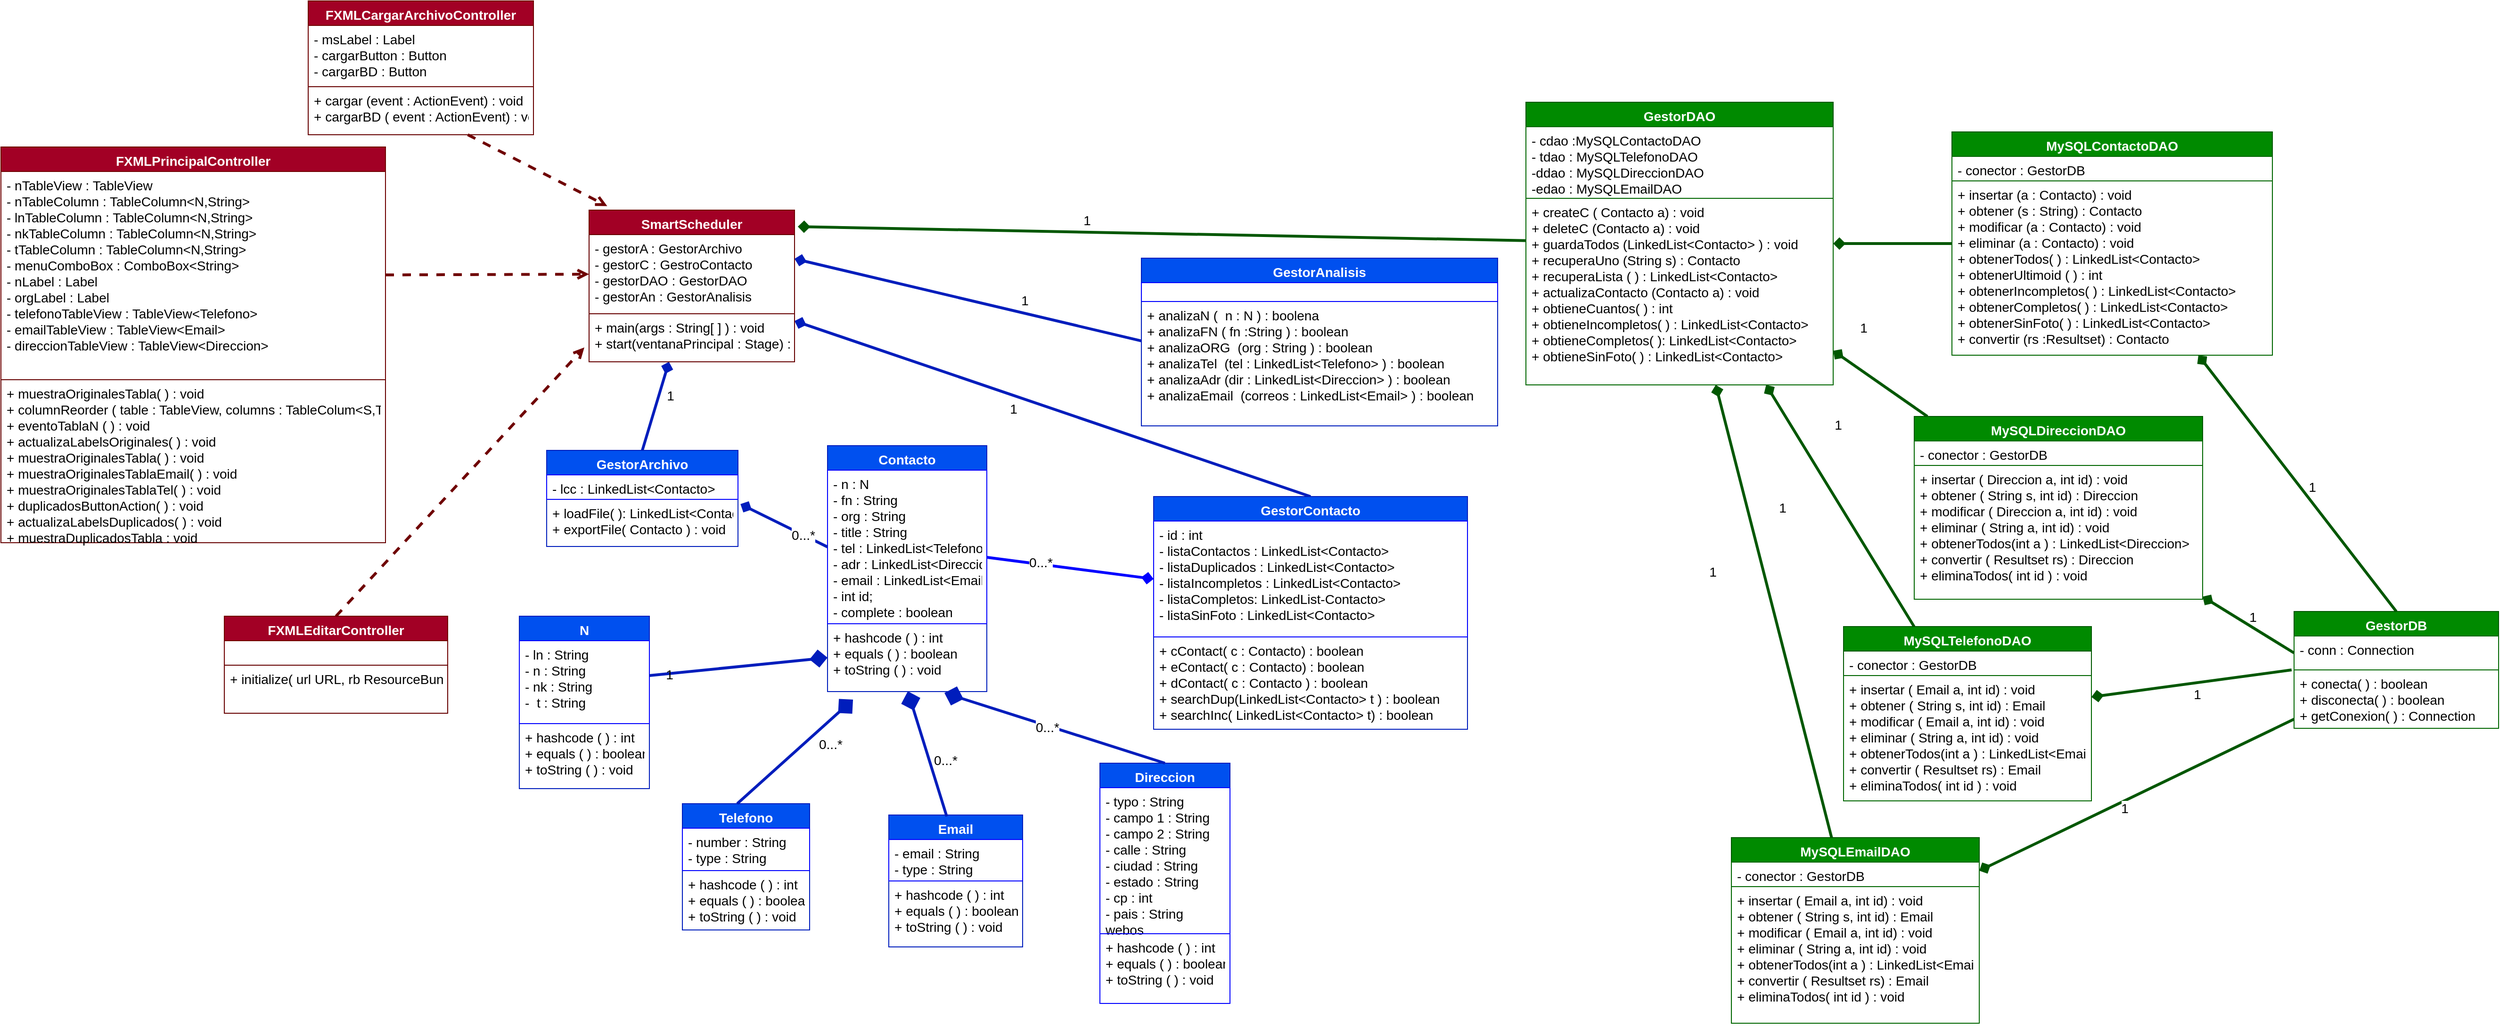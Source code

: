 <mxfile>
    <diagram id="fKMG3Co34WzKz8C4T_wa" name="Page-1">
        <mxGraphModel dx="2196" dy="1580" grid="1" gridSize="10" guides="1" tooltips="1" connect="1" arrows="1" fold="1" page="1" pageScale="1" pageWidth="3300" pageHeight="4681" background="#ffffff" math="0" shadow="0">
            <root>
                <mxCell id="0"/>
                <mxCell id="1" parent="0"/>
                <mxCell id="4" value="Contacto" style="swimlane;fontStyle=1;align=center;verticalAlign=top;childLayout=stackLayout;horizontal=1;startSize=26;horizontalStack=0;resizeParent=1;resizeParentMax=0;resizeLast=0;collapsible=1;marginBottom=0;fontColor=#ffffff;fillColor=#0050ef;strokeColor=#001DBC;fontSize=14;" vertex="1" parent="1">
                    <mxGeometry x="914" y="487" width="169" height="261" as="geometry">
                        <mxRectangle x="210" y="300" width="80" height="26" as="alternateBounds"/>
                    </mxGeometry>
                </mxCell>
                <mxCell id="5" value="- n : N&#10;- fn : String&#10;- org : String&#10;- title : String&#10;- tel : LinkedList&lt;Telefono&gt;&#10;- adr : LinkedList&lt;Direccion&gt;&#10;- email : LinkedList&lt;Email&gt;&#10;- int id;&#10;- complete : boolean " style="text;fillColor=none;align=left;verticalAlign=top;spacingLeft=4;spacingRight=4;overflow=hidden;rotatable=0;points=[[0,0.5],[1,0.5]];portConstraint=eastwest;fontColor=#000000;strokeColor=#0000FF;fontSize=14;" vertex="1" parent="4">
                    <mxGeometry y="26" width="169" height="163" as="geometry"/>
                </mxCell>
                <mxCell id="6" value="+ hashcode ( ) : int&#10;+ equals ( ) : boolean&#10;+ toString ( ) : void" style="text;strokeColor=none;align=left;verticalAlign=top;spacingLeft=4;spacingRight=4;overflow=hidden;rotatable=0;points=[[0,0.5],[1,0.5]];portConstraint=eastwest;fontColor=#000000;fontSize=14;" vertex="1" parent="4">
                    <mxGeometry y="189" width="169" height="72" as="geometry"/>
                </mxCell>
                <mxCell id="7" value="Email" style="swimlane;fontStyle=1;align=center;verticalAlign=top;childLayout=stackLayout;horizontal=1;startSize=26;horizontalStack=0;resizeParent=1;resizeParentMax=0;resizeLast=0;collapsible=1;marginBottom=0;fontColor=#ffffff;fillColor=#0050ef;strokeColor=#001DBC;fontSize=14;" vertex="1" parent="1">
                    <mxGeometry x="979" y="879" width="142" height="140" as="geometry"/>
                </mxCell>
                <mxCell id="8" value="- email : String&#10;- type : String" style="text;fillColor=none;align=left;verticalAlign=top;spacingLeft=4;spacingRight=4;overflow=hidden;rotatable=0;points=[[0,0.5],[1,0.5]];portConstraint=eastwest;fontColor=#000000;strokeColor=#0000FF;fontSize=14;" vertex="1" parent="7">
                    <mxGeometry y="26" width="142" height="44" as="geometry"/>
                </mxCell>
                <mxCell id="9" value="+ hashcode ( ) : int&#10;+ equals ( ) : boolean&#10;+ toString ( ) : void" style="text;strokeColor=none;fillColor=none;align=left;verticalAlign=top;spacingLeft=4;spacingRight=4;overflow=hidden;rotatable=0;points=[[0,0.5],[1,0.5]];portConstraint=eastwest;fontColor=#000000;fontSize=14;" vertex="1" parent="7">
                    <mxGeometry y="70" width="142" height="70" as="geometry"/>
                </mxCell>
                <mxCell id="10" value="Telefono" style="swimlane;fontStyle=1;align=center;verticalAlign=top;childLayout=stackLayout;horizontal=1;startSize=26;horizontalStack=0;resizeParent=1;resizeParentMax=0;resizeLast=0;collapsible=1;marginBottom=0;fontColor=#ffffff;fillColor=#0050ef;strokeColor=#001DBC;fontSize=14;" vertex="1" parent="1">
                    <mxGeometry x="760" y="867" width="135" height="134" as="geometry"/>
                </mxCell>
                <mxCell id="11" value="- number : String&#10;- type : String" style="text;fillColor=none;align=left;verticalAlign=top;spacingLeft=4;spacingRight=4;overflow=hidden;rotatable=0;points=[[0,0.5],[1,0.5]];portConstraint=eastwest;fontColor=#000000;strokeColor=#0000FF;fontSize=14;" vertex="1" parent="10">
                    <mxGeometry y="26" width="135" height="45" as="geometry"/>
                </mxCell>
                <mxCell id="12" value="+ hashcode ( ) : int&#10;+ equals ( ) : boolean&#10;+ toString ( ) : void" style="text;strokeColor=none;fillColor=none;align=left;verticalAlign=top;spacingLeft=4;spacingRight=4;overflow=hidden;rotatable=0;points=[[0,0.5],[1,0.5]];portConstraint=eastwest;fontColor=#000000;fontSize=14;" vertex="1" parent="10">
                    <mxGeometry y="71" width="135" height="63" as="geometry"/>
                </mxCell>
                <mxCell id="13" value="Direccion" style="swimlane;fontStyle=1;align=center;verticalAlign=top;childLayout=stackLayout;horizontal=1;startSize=26;horizontalStack=0;resizeParent=1;resizeParentMax=0;resizeLast=0;collapsible=1;marginBottom=0;fontColor=#ffffff;fillColor=#0050ef;strokeColor=#001DBC;fontSize=14;" vertex="1" parent="1">
                    <mxGeometry x="1203" y="824" width="138" height="255" as="geometry"/>
                </mxCell>
                <mxCell id="14" value="- typo : String&#10;- campo 1 : String&#10;- campo 2 : String&#10;- calle : String&#10;- ciudad : String &#10;- estado : String&#10;- cp : int &#10;- pais : String&#10;webos" style="text;fillColor=none;align=left;verticalAlign=top;spacingLeft=4;spacingRight=4;overflow=hidden;rotatable=0;points=[[0,0.5],[1,0.5]];portConstraint=eastwest;fontColor=#000000;strokeColor=#0000FF;fontSize=14;" vertex="1" parent="13">
                    <mxGeometry y="26" width="138" height="155" as="geometry"/>
                </mxCell>
                <mxCell id="15" value="+ hashcode ( ) : int&#10;+ equals ( ) : boolean&#10;+ toString ( ) : void" style="text;fillColor=none;align=left;verticalAlign=top;spacingLeft=4;spacingRight=4;overflow=hidden;rotatable=0;points=[[0,0.5],[1,0.5]];portConstraint=eastwest;fontColor=#000000;strokeColor=#0000FF;fontSize=14;" vertex="1" parent="13">
                    <mxGeometry y="181" width="138" height="74" as="geometry"/>
                </mxCell>
                <mxCell id="16" value="GestorArchivo" style="swimlane;fontStyle=1;align=center;verticalAlign=top;childLayout=stackLayout;horizontal=1;startSize=26;horizontalStack=0;resizeParent=1;resizeParentMax=0;resizeLast=0;collapsible=1;marginBottom=0;fontColor=#ffffff;fillColor=#0050ef;strokeColor=#001DBC;fontSize=14;" vertex="1" parent="1">
                    <mxGeometry x="616" y="492" width="203" height="102" as="geometry"/>
                </mxCell>
                <mxCell id="17" value="- lcc : LinkedList&lt;Contacto&gt;" style="text;fillColor=none;align=left;verticalAlign=top;spacingLeft=4;spacingRight=4;overflow=hidden;rotatable=0;points=[[0,0.5],[1,0.5]];portConstraint=eastwest;fontColor=#000000;strokeColor=#0000FF;fontSize=14;" vertex="1" parent="16">
                    <mxGeometry y="26" width="203" height="26" as="geometry"/>
                </mxCell>
                <mxCell id="18" value="+ loadFile( ): LinkedList&lt;Contacto&gt;&#10;+ exportFile( Contacto ) : void" style="text;strokeColor=none;fillColor=none;align=left;verticalAlign=top;spacingLeft=4;spacingRight=4;overflow=hidden;rotatable=0;points=[[0,0.5],[1,0.5]];portConstraint=eastwest;fontColor=#000000;fontSize=14;" vertex="1" parent="16">
                    <mxGeometry y="52" width="203" height="50" as="geometry"/>
                </mxCell>
                <mxCell id="19" value="1" style="rounded=0;orthogonalLoop=1;jettySize=auto;html=1;entryX=0.5;entryY=0;entryDx=0;entryDy=0;endArrow=none;endFill=0;fillColor=#0050ef;strokeColor=#001DBC;startArrow=diamond;startFill=1;strokeWidth=3;fontColor=#000000;labelBackgroundColor=none;fontSize=14;" edge="1" parent="1" source="22" target="16">
                    <mxGeometry x="-0.318" y="11" relative="1" as="geometry">
                        <mxPoint y="1" as="offset"/>
                    </mxGeometry>
                </mxCell>
                <mxCell id="20" style="rounded=0;orthogonalLoop=1;jettySize=auto;html=1;entryX=0.5;entryY=0;entryDx=0;entryDy=0;endArrow=none;endFill=0;fillColor=#0050ef;strokeColor=#001DBC;startArrow=diamond;startFill=1;strokeWidth=3;fontSize=14;" edge="1" parent="1" source="22" target="25">
                    <mxGeometry relative="1" as="geometry"/>
                </mxCell>
                <mxCell id="21" value="1" style="edgeLabel;html=1;align=center;verticalAlign=middle;resizable=0;points=[];fontSize=14;fontColor=#000000;labelBackgroundColor=none;" vertex="1" connectable="0" parent="20">
                    <mxGeometry x="-0.125" y="-3" relative="1" as="geometry">
                        <mxPoint x="-7" y="9" as="offset"/>
                    </mxGeometry>
                </mxCell>
                <mxCell id="22" value="SmartScheduler" style="swimlane;fontStyle=1;align=center;verticalAlign=top;childLayout=stackLayout;horizontal=1;startSize=26;horizontalStack=0;resizeParent=1;resizeParentMax=0;resizeLast=0;collapsible=1;marginBottom=0;fontColor=#ffffff;labelBackgroundColor=none;fillColor=#a20025;strokeColor=#6F0000;fontSize=14;" vertex="1" parent="1">
                    <mxGeometry x="661" y="237" width="218" height="161" as="geometry"/>
                </mxCell>
                <mxCell id="23" value="- gestorA : GestorArchivo&#10;- gestorC : GestroContacto&#10;- gestorDAO : GestorDAO&#10;- gestorAn : GestorAnalisis" style="text;fillColor=none;align=left;verticalAlign=top;spacingLeft=4;spacingRight=4;overflow=hidden;rotatable=0;points=[[0,0.5],[1,0.5]];portConstraint=eastwest;fontColor=#000000;strokeColor=#660000;fontSize=14;" vertex="1" parent="22">
                    <mxGeometry y="26" width="218" height="84" as="geometry"/>
                </mxCell>
                <mxCell id="24" value="+ main(args : String[ ] ) : void&#10;+ start(ventanaPrincipal : Stage) : void" style="text;fillColor=none;align=left;verticalAlign=top;spacingLeft=4;spacingRight=4;overflow=hidden;rotatable=0;points=[[0,0.5],[1,0.5]];portConstraint=eastwest;fontColor=#000000;strokeColor=#660000;fontSize=14;" vertex="1" parent="22">
                    <mxGeometry y="110" width="218" height="51" as="geometry"/>
                </mxCell>
                <mxCell id="25" value="GestorContacto" style="swimlane;fontStyle=1;align=center;verticalAlign=top;childLayout=stackLayout;horizontal=1;startSize=26;horizontalStack=0;resizeParent=1;resizeParentMax=0;resizeLast=0;collapsible=1;marginBottom=0;fontColor=#ffffff;fillColor=#0050ef;strokeColor=#001DBC;fontSize=14;" vertex="1" parent="1">
                    <mxGeometry x="1260" y="541" width="333" height="247" as="geometry"/>
                </mxCell>
                <mxCell id="26" value="- id : int&#10;- listaContactos : LinkedList&lt;Contacto&gt;&#10;- listaDuplicados : LinkedList&lt;Contacto&gt;&#10;- listaIncompletos : LinkedList&lt;Contacto&gt;&#10;- listaCompletos: LinkedList-Contacto&gt;&#10;- listaSinFoto : LinkedList&lt;Contacto&gt;" style="text;align=left;verticalAlign=top;spacingLeft=4;spacingRight=4;overflow=hidden;rotatable=0;points=[[0,0.5],[1,0.5]];portConstraint=eastwest;fontColor=#000000;strokeColor=#0000FF;fontSize=14;" vertex="1" parent="25">
                    <mxGeometry y="26" width="333" height="123" as="geometry"/>
                </mxCell>
                <mxCell id="27" value="+ cContact( c : Contacto) : boolean&#10;+ eContact( c : Contacto) : boolean&#10;+ dContact( c : Contacto ) : boolean&#10;+ searchDup(LinkedList&lt;Contacto&gt; t ) : boolean&#10;+ searchInc( LinkedList&lt;Contacto&gt; t) : boolean" style="text;strokeColor=none;fillColor=none;align=left;verticalAlign=top;spacingLeft=4;spacingRight=4;overflow=hidden;rotatable=0;points=[[0,0.5],[1,0.5]];portConstraint=eastwest;fontColor=#000000;fontSize=14;" vertex="1" parent="25">
                    <mxGeometry y="149" width="333" height="98" as="geometry"/>
                </mxCell>
                <mxCell id="28" value="&lt;span style=&quot;background-color: rgb(255, 255, 255); font-size: 14px;&quot;&gt;0...*&lt;/span&gt;" style="endArrow=none;html=1;endSize=12;startArrow=diamond;startSize=14;startFill=1;align=left;verticalAlign=bottom;fontColor=#000000;strokeColor=#001DBC;entryX=0.431;entryY=0;entryDx=0;entryDy=0;entryPerimeter=0;endFill=0;fillColor=#0050ef;strokeWidth=3;rounded=0;exitX=0.16;exitY=1.118;exitDx=0;exitDy=0;exitPerimeter=0;fontSize=14;" edge="1" parent="1" source="6" target="10">
                    <mxGeometry x="-0.175" y="18" relative="1" as="geometry">
                        <mxPoint x="935" y="731" as="sourcePoint"/>
                        <mxPoint x="710" y="797" as="targetPoint"/>
                        <mxPoint as="offset"/>
                    </mxGeometry>
                </mxCell>
                <mxCell id="29" value="&lt;span style=&quot;background-color: rgb(255, 255, 255); font-size: 14px;&quot;&gt;0...*&lt;/span&gt;" style="endArrow=none;html=1;endSize=12;startArrow=diamond;startSize=14;startFill=1;align=left;verticalAlign=bottom;fontColor=#000000;strokeColor=#001DBC;endFill=0;exitX=0.504;exitY=0.996;exitDx=0;exitDy=0;exitPerimeter=0;entryX=0.433;entryY=0.01;entryDx=0;entryDy=0;entryPerimeter=0;fillColor=#0050ef;strokeWidth=3;rounded=0;fontSize=14;" edge="1" parent="1" source="6" target="7">
                    <mxGeometry x="0.273" relative="1" as="geometry">
                        <mxPoint x="767" y="793" as="sourcePoint"/>
                        <mxPoint x="772" y="828" as="targetPoint"/>
                        <mxPoint as="offset"/>
                    </mxGeometry>
                </mxCell>
                <mxCell id="30" value="&lt;span style=&quot;background-color: rgb(255, 255, 255); font-size: 14px;&quot;&gt;0...*&lt;/span&gt;" style="endArrow=none;html=1;endSize=12;startArrow=diamond;startSize=14;startFill=1;align=left;verticalAlign=bottom;fontColor=#000000;strokeColor=#001DBC;exitX=0.734;exitY=1.02;exitDx=0;exitDy=0;exitPerimeter=0;endFill=0;fillColor=#0050ef;strokeWidth=3;rounded=0;fontSize=14;entryX=0.5;entryY=0;entryDx=0;entryDy=0;" edge="1" parent="1" source="6" target="13">
                    <mxGeometry x="-0.147" y="-16" relative="1" as="geometry">
                        <mxPoint x="865" y="791" as="sourcePoint"/>
                        <mxPoint x="1272" y="809" as="targetPoint"/>
                        <mxPoint y="1" as="offset"/>
                    </mxGeometry>
                </mxCell>
                <mxCell id="31" value="" style="endArrow=diamond;startArrow=none;endFill=1;startFill=0;html=1;fillColor=#0050ef;strokeColor=#001DBC;entryX=1.013;entryY=0.1;entryDx=0;entryDy=0;entryPerimeter=0;exitX=0;exitY=0.5;exitDx=0;exitDy=0;strokeWidth=3;rounded=0;fontSize=14;" edge="1" parent="1" source="5" target="18">
                    <mxGeometry width="160" relative="1" as="geometry">
                        <mxPoint x="898" y="590" as="sourcePoint"/>
                        <mxPoint x="851" y="550" as="targetPoint"/>
                    </mxGeometry>
                </mxCell>
                <mxCell id="32" value="&lt;span style=&quot;color: rgb(0, 0, 0); text-align: left; background-color: rgb(255, 255, 255); font-size: 14px;&quot;&gt;0...*&lt;/span&gt;" style="edgeLabel;html=1;align=center;verticalAlign=middle;resizable=0;points=[];fontSize=14;" vertex="1" connectable="0" parent="31">
                    <mxGeometry x="-0.43" relative="1" as="geometry">
                        <mxPoint as="offset"/>
                    </mxGeometry>
                </mxCell>
                <mxCell id="33" value="GestorDB" style="swimlane;fontStyle=1;align=center;verticalAlign=top;childLayout=stackLayout;horizontal=1;startSize=26;horizontalStack=0;resizeParent=1;resizeParentMax=0;resizeLast=0;collapsible=1;marginBottom=0;fillColor=#008a00;strokeColor=#005700;fontColor=#ffffff;fontSize=14;" vertex="1" parent="1">
                    <mxGeometry x="2470" y="663" width="217" height="124" as="geometry"/>
                </mxCell>
                <mxCell id="34" value="- conn : Connection" style="text;fillColor=none;align=left;verticalAlign=top;spacingLeft=4;spacingRight=4;overflow=hidden;rotatable=0;points=[[0,0.5],[1,0.5]];portConstraint=eastwest;fontColor=#000000;strokeColor=#006600;fontSize=14;" vertex="1" parent="33">
                    <mxGeometry y="26" width="217" height="36" as="geometry"/>
                </mxCell>
                <mxCell id="35" value="+ conecta( ) : boolean&#10;+ disconecta( ) : boolean&#10;+ getConexion( ) : Connection" style="text;fillColor=none;align=left;verticalAlign=top;spacingLeft=4;spacingRight=4;overflow=hidden;rotatable=0;points=[[0,0.5],[1,0.5]];portConstraint=eastwest;fontColor=#000000;strokeColor=#006600;fontSize=14;" vertex="1" parent="33">
                    <mxGeometry y="62" width="217" height="62" as="geometry"/>
                </mxCell>
                <mxCell id="36" value="N" style="swimlane;fontStyle=1;align=center;verticalAlign=top;childLayout=stackLayout;horizontal=1;startSize=26;horizontalStack=0;resizeParent=1;resizeParentMax=0;resizeLast=0;collapsible=1;marginBottom=0;fillColor=#0050ef;strokeColor=#001DBC;fontColor=#ffffff;fontSize=14;" vertex="1" parent="1">
                    <mxGeometry x="587" y="668" width="138" height="183" as="geometry"/>
                </mxCell>
                <mxCell id="37" value="- ln : String&#10;- n : String&#10;- nk : String&#10;-  t : String" style="text;fillColor=none;align=left;verticalAlign=top;spacingLeft=4;spacingRight=4;overflow=hidden;rotatable=0;points=[[0,0.5],[1,0.5]];portConstraint=eastwest;fontColor=#000000;strokeColor=#0000FF;fontSize=14;" vertex="1" parent="36">
                    <mxGeometry y="26" width="138" height="88" as="geometry"/>
                </mxCell>
                <mxCell id="38" value="+ hashcode ( ) : int&#10;+ equals ( ) : boolean&#10;+ toString ( ) : void" style="text;fillColor=none;align=left;verticalAlign=top;spacingLeft=4;spacingRight=4;overflow=hidden;rotatable=0;points=[[0,0.5],[1,0.5]];portConstraint=eastwest;fontColor=#000000;fontSize=14;" vertex="1" parent="36">
                    <mxGeometry y="114" width="138" height="69" as="geometry"/>
                </mxCell>
                <mxCell id="39" style="rounded=0;orthogonalLoop=1;jettySize=auto;html=1;entryX=0;entryY=0.5;entryDx=0;entryDy=0;fontColor=#000000;fillColor=#0050ef;strokeColor=#001DBC;endArrow=diamond;endFill=1;endSize=12;startSize=14;strokeWidth=3;fontSize=14;" edge="1" parent="1" source="37" target="6">
                    <mxGeometry relative="1" as="geometry"/>
                </mxCell>
                <mxCell id="40" value="1" style="text;html=1;align=center;verticalAlign=middle;resizable=0;points=[];autosize=1;strokeColor=none;fontColor=#000000;fontSize=14;" vertex="1" parent="1">
                    <mxGeometry x="737" y="719" width="18" height="21" as="geometry"/>
                </mxCell>
                <mxCell id="41" style="rounded=0;orthogonalLoop=1;jettySize=auto;html=1;startArrow=none;startFill=0;endArrow=diamond;endFill=1;strokeColor=#005700;strokeWidth=3;fillColor=#008a00;fontSize=14;" edge="1" parent="1" source="43" target="64">
                    <mxGeometry relative="1" as="geometry"/>
                </mxCell>
                <mxCell id="42" value="1" style="rounded=0;orthogonalLoop=1;jettySize=auto;html=1;entryX=0.5;entryY=0;entryDx=0;entryDy=0;startArrow=diamond;startFill=1;endArrow=none;endFill=0;strokeColor=#005700;strokeWidth=3;labelBackgroundColor=none;fontColor=#000000;fillColor=#008a00;fontSize=14;" edge="1" parent="1" source="43" target="33">
                    <mxGeometry x="0.077" y="10" relative="1" as="geometry">
                        <mxPoint as="offset"/>
                    </mxGeometry>
                </mxCell>
                <mxCell id="43" value="MySQLContactoDAO" style="swimlane;fontStyle=1;align=center;verticalAlign=top;childLayout=stackLayout;horizontal=1;startSize=26;horizontalStack=0;resizeParent=1;resizeParentMax=0;resizeLast=0;collapsible=1;marginBottom=0;fillColor=#008a00;strokeColor=#005700;fontColor=#ffffff;fontSize=14;" vertex="1" parent="1">
                    <mxGeometry x="2107" y="154" width="340" height="237" as="geometry"/>
                </mxCell>
                <mxCell id="44" value="- conector : GestorDB" style="text;fillColor=none;align=left;verticalAlign=top;spacingLeft=4;spacingRight=4;overflow=hidden;rotatable=0;points=[[0,0.5],[1,0.5]];portConstraint=eastwest;fontColor=#000000;strokeColor=#006600;fontSize=14;" vertex="1" parent="43">
                    <mxGeometry y="26" width="340" height="26" as="geometry"/>
                </mxCell>
                <mxCell id="45" value="+ insertar (a : Contacto) : void&#10;+ obtener (s : String) : Contacto&#10;+ modificar (a : Contacto) : void&#10;+ eliminar (a : Contacto) : void&#10;+ obtenerTodos( ) : LinkedList&lt;Contacto&gt;&#10;+ obtenerUltimoid ( ) : int&#10;+ obtenerIncompletos( ) : LinkedList&lt;Contacto&gt;&#10;+ obtenerCompletos( ) : LinkedList&lt;Contacto&gt;&#10;+ obtenerSinFoto( ) : LinkedList&lt;Contacto&gt;&#10;+ convertir (rs :Resultset) : Contacto&#10;" style="text;fillColor=none;align=left;verticalAlign=top;spacingLeft=4;spacingRight=4;overflow=hidden;rotatable=0;points=[[0,0.5],[1,0.5]];portConstraint=eastwest;fontColor=#000000;strokeColor=#006600;fontSize=14;" vertex="1" parent="43">
                    <mxGeometry y="52" width="340" height="185" as="geometry"/>
                </mxCell>
                <mxCell id="46" style="rounded=0;orthogonalLoop=1;jettySize=auto;html=1;startArrow=none;startFill=0;endArrow=diamond;endFill=1;strokeColor=#005700;strokeWidth=3;fillColor=#008a00;fontSize=14;" edge="1" parent="1" source="48" target="64">
                    <mxGeometry relative="1" as="geometry"/>
                </mxCell>
                <mxCell id="47" value="1" style="rounded=0;orthogonalLoop=1;jettySize=auto;html=1;startArrow=diamond;startFill=1;endArrow=none;endFill=0;strokeColor=#005700;strokeWidth=3;entryX=0;entryY=0.5;entryDx=0;entryDy=0;fontColor=#000000;labelBackgroundColor=none;fillColor=#008a00;fontSize=14;" edge="1" parent="1" source="48" target="34">
                    <mxGeometry x="-0.007" y="9" relative="1" as="geometry">
                        <mxPoint x="2413" y="691" as="targetPoint"/>
                        <mxPoint as="offset"/>
                    </mxGeometry>
                </mxCell>
                <mxCell id="48" value="MySQLDireccionDAO" style="swimlane;fontStyle=1;align=center;verticalAlign=top;childLayout=stackLayout;horizontal=1;startSize=26;horizontalStack=0;resizeParent=1;resizeParentMax=0;resizeLast=0;collapsible=1;marginBottom=0;fillColor=#008a00;strokeColor=#005700;fontColor=#ffffff;fontSize=14;" vertex="1" parent="1">
                    <mxGeometry x="2067" y="456" width="306" height="194" as="geometry"/>
                </mxCell>
                <mxCell id="49" value="- conector : GestorDB" style="text;fillColor=none;align=left;verticalAlign=top;spacingLeft=4;spacingRight=4;overflow=hidden;rotatable=0;points=[[0,0.5],[1,0.5]];portConstraint=eastwest;fontColor=#000000;strokeColor=#006600;fontSize=14;" vertex="1" parent="48">
                    <mxGeometry y="26" width="306" height="26" as="geometry"/>
                </mxCell>
                <mxCell id="50" value="+ insertar ( Direccion a, int id) : void&#10;+ obtener ( String s, int id) : Direccion&#10;+ modificar ( Direccion a, int id) : void&#10;+ eliminar ( String a, int id) : void&#10;+ obtenerTodos(int a ) : LinkedList&lt;Direccion&gt;&#10;+ convertir ( Resultset rs) : Direccion&#10;+ eliminaTodos( int id ) : void&#10;" style="text;fillColor=none;align=left;verticalAlign=top;spacingLeft=4;spacingRight=4;overflow=hidden;rotatable=0;points=[[0,0.5],[1,0.5]];portConstraint=eastwest;fontColor=#000000;strokeColor=#006600;fontSize=14;" vertex="1" parent="48">
                    <mxGeometry y="52" width="306" height="142" as="geometry"/>
                </mxCell>
                <mxCell id="51" style="rounded=0;orthogonalLoop=1;jettySize=auto;html=1;startArrow=none;startFill=0;endArrow=diamond;endFill=1;strokeColor=#005700;strokeWidth=3;fillColor=#008a00;fontSize=14;" edge="1" parent="1" source="54" target="64">
                    <mxGeometry relative="1" as="geometry"/>
                </mxCell>
                <mxCell id="52" style="rounded=0;orthogonalLoop=1;jettySize=auto;html=1;startArrow=diamond;startFill=1;endArrow=none;endFill=0;strokeColor=#005700;strokeWidth=3;fillColor=#008a00;fontSize=14;" edge="1" parent="1" source="54" target="33">
                    <mxGeometry relative="1" as="geometry"/>
                </mxCell>
                <mxCell id="53" value="1" style="edgeLabel;html=1;align=center;verticalAlign=middle;resizable=0;points=[];labelBackgroundColor=#FFFFFF;fontColor=#000000;fontSize=14;" vertex="1" connectable="0" parent="52">
                    <mxGeometry x="-0.339" y="2" relative="1" as="geometry">
                        <mxPoint x="44" y="-11" as="offset"/>
                    </mxGeometry>
                </mxCell>
                <mxCell id="54" value="MySQLEmailDAO" style="swimlane;fontStyle=1;align=center;verticalAlign=top;childLayout=stackLayout;horizontal=1;startSize=26;horizontalStack=0;resizeParent=1;resizeParentMax=0;resizeLast=0;collapsible=1;marginBottom=0;fillColor=#008a00;strokeColor=#005700;fontColor=#ffffff;fontSize=14;" vertex="1" parent="1">
                    <mxGeometry x="1873" y="903" width="263" height="197" as="geometry"/>
                </mxCell>
                <mxCell id="55" value="- conector : GestorDB" style="text;fillColor=none;align=left;verticalAlign=top;spacingLeft=4;spacingRight=4;overflow=hidden;rotatable=0;points=[[0,0.5],[1,0.5]];portConstraint=eastwest;fontColor=#000000;strokeColor=#006600;fontSize=14;" vertex="1" parent="54">
                    <mxGeometry y="26" width="263" height="26" as="geometry"/>
                </mxCell>
                <mxCell id="56" value="+ insertar ( Email a, int id) : void&#10;+ obtener ( String s, int id) : Email&#10;+ modificar ( Email a, int id) : void&#10;+ eliminar ( String a, int id) : void&#10;+ obtenerTodos(int a ) : LinkedList&lt;Email&gt;&#10;+ convertir ( Resultset rs) : Email&#10;+ eliminaTodos( int id ) : void&#10;" style="text;fillColor=none;align=left;verticalAlign=top;spacingLeft=4;spacingRight=4;overflow=hidden;rotatable=0;points=[[0,0.5],[1,0.5]];portConstraint=eastwest;fontColor=#000000;strokeColor=#006600;fontSize=14;" vertex="1" parent="54">
                    <mxGeometry y="52" width="263" height="145" as="geometry"/>
                </mxCell>
                <mxCell id="57" style="rounded=0;orthogonalLoop=1;jettySize=auto;html=1;startArrow=none;startFill=0;endArrow=diamond;endFill=1;strokeColor=#005700;strokeWidth=3;fillColor=#008a00;fontSize=14;" edge="1" parent="1" source="59" target="64">
                    <mxGeometry relative="1" as="geometry"/>
                </mxCell>
                <mxCell id="58" value="1" style="rounded=0;orthogonalLoop=1;jettySize=auto;html=1;entryX=-0.012;entryY=1;entryDx=0;entryDy=0;startArrow=diamond;startFill=1;endArrow=none;endFill=0;strokeColor=#005700;strokeWidth=3;entryPerimeter=0;labelBackgroundColor=none;fontColor=#000000;fillColor=#008a00;fontSize=14;" edge="1" parent="1" source="59" target="34">
                    <mxGeometry x="0.039" y="-12" relative="1" as="geometry">
                        <mxPoint as="offset"/>
                    </mxGeometry>
                </mxCell>
                <mxCell id="59" value="MySQLTelefonoDAO" style="swimlane;fontStyle=1;align=center;verticalAlign=top;childLayout=stackLayout;horizontal=1;startSize=26;horizontalStack=0;resizeParent=1;resizeParentMax=0;resizeLast=0;collapsible=1;marginBottom=0;fillColor=#008a00;strokeColor=#005700;fontColor=#ffffff;fontSize=14;" vertex="1" parent="1">
                    <mxGeometry x="1992" y="679" width="263" height="185" as="geometry"/>
                </mxCell>
                <mxCell id="60" value="- conector : GestorDB" style="text;strokeColor=none;fillColor=none;align=left;verticalAlign=top;spacingLeft=4;spacingRight=4;overflow=hidden;rotatable=0;points=[[0,0.5],[1,0.5]];portConstraint=eastwest;fontColor=#000000;fontSize=14;" vertex="1" parent="59">
                    <mxGeometry y="26" width="263" height="26" as="geometry"/>
                </mxCell>
                <mxCell id="61" value="+ insertar ( Email a, int id) : void&#10;+ obtener ( String s, int id) : Email&#10;+ modificar ( Email a, int id) : void&#10;+ eliminar ( String a, int id) : void&#10;+ obtenerTodos(int a ) : LinkedList&lt;Email&gt;&#10;+ convertir ( Resultset rs) : Email&#10;+ eliminaTodos( int id ) : void&#10;" style="text;fillColor=none;align=left;verticalAlign=top;spacingLeft=4;spacingRight=4;overflow=hidden;rotatable=0;points=[[0,0.5],[1,0.5]];portConstraint=eastwest;fontColor=#000000;strokeColor=#006600;fontSize=14;" vertex="1" parent="59">
                    <mxGeometry y="52" width="263" height="133" as="geometry"/>
                </mxCell>
                <mxCell id="62" style="rounded=0;orthogonalLoop=1;jettySize=auto;html=1;startArrow=none;startFill=0;endArrow=diamond;endFill=1;strokeColor=#005700;strokeWidth=3;fillColor=#008a00;entryX=1.016;entryY=0.109;entryDx=0;entryDy=0;entryPerimeter=0;fontSize=14;" edge="1" parent="1" source="64" target="22">
                    <mxGeometry relative="1" as="geometry"/>
                </mxCell>
                <mxCell id="63" value="1" style="edgeLabel;html=1;align=center;verticalAlign=middle;resizable=0;points=[];fontSize=14;fontColor=#000000;labelBackgroundColor=none;" vertex="1" connectable="0" parent="62">
                    <mxGeometry x="0.203" y="-4" relative="1" as="geometry">
                        <mxPoint x="-1" y="-9" as="offset"/>
                    </mxGeometry>
                </mxCell>
                <mxCell id="64" value="GestorDAO" style="swimlane;fontStyle=1;align=center;verticalAlign=top;childLayout=stackLayout;horizontal=1;startSize=26;horizontalStack=0;resizeParent=1;resizeParentMax=0;resizeLast=0;collapsible=1;marginBottom=0;fillColor=#008a00;strokeColor=#005700;fontColor=#ffffff;fontSize=14;" vertex="1" parent="1">
                    <mxGeometry x="1655" y="122.5" width="326" height="300" as="geometry"/>
                </mxCell>
                <mxCell id="65" value="- cdao :MySQLContactoDAO &#10;- tdao : MySQLTelefonoDAO&#10;-ddao : MySQLDireccionDAO&#10;-edao : MySQLEmailDAO" style="text;fillColor=none;align=left;verticalAlign=top;spacingLeft=4;spacingRight=4;overflow=hidden;rotatable=0;points=[[0,0.5],[1,0.5]];portConstraint=eastwest;fontColor=#000000;strokeColor=#006600;fontSize=14;" vertex="1" parent="64">
                    <mxGeometry y="26" width="326" height="76" as="geometry"/>
                </mxCell>
                <mxCell id="66" value="+ createC ( Contacto a) : void&#10;+ deleteC (Contacto a) : void&#10;+ guardaTodos (LinkedList&lt;Contacto&gt; ) : void&#10;+ recuperaUno (String s) : Contacto&#10;+ recuperaLista ( ) : LinkedList&lt;Contacto&gt;&#10;+ actualizaContacto (Contacto a) : void&#10;+ obtieneCuantos( ) : int &#10;+ obtieneIncompletos( ) : LinkedList&lt;Contacto&gt;&#10;+ obtieneCompletos( ): LinkedList&lt;Contacto&gt;&#10;+ obtieneSinFoto( ) : LinkedList&lt;Contacto&gt;&#10;" style="text;fillColor=none;align=left;verticalAlign=top;spacingLeft=4;spacingRight=4;overflow=hidden;rotatable=0;points=[[0,0.5],[1,0.5]];portConstraint=eastwest;fontColor=#000000;strokeColor=#006600;fontSize=14;" vertex="1" parent="64">
                    <mxGeometry y="102" width="326" height="198" as="geometry"/>
                </mxCell>
                <mxCell id="67" style="rounded=0;orthogonalLoop=1;jettySize=auto;html=1;entryX=0;entryY=0.5;entryDx=0;entryDy=0;fontColor=#000000;strokeColor=#0000FF;endArrow=diamond;endFill=1;strokeWidth=3;fontSize=14;" edge="1" parent="1" source="5" target="26">
                    <mxGeometry relative="1" as="geometry"/>
                </mxCell>
                <mxCell id="68" value="&lt;span style=&quot;color: rgb(0, 0, 0); text-align: left; background-color: rgb(255, 255, 255); font-size: 14px;&quot;&gt;0...*&lt;/span&gt;" style="edgeLabel;html=1;align=center;verticalAlign=middle;resizable=0;points=[];fontSize=14;" vertex="1" connectable="0" parent="67">
                    <mxGeometry x="-0.351" y="1" relative="1" as="geometry">
                        <mxPoint x="-1" y="-1" as="offset"/>
                    </mxGeometry>
                </mxCell>
                <mxCell id="69" value="1" style="edgeLabel;html=1;align=center;verticalAlign=middle;resizable=0;points=[];labelBackgroundColor=#FFFFFF;fontColor=#000000;fontSize=14;" vertex="1" connectable="0" parent="1">
                    <mxGeometry x="2028" y="927.138" as="geometry">
                        <mxPoint x="-101" y="-374" as="offset"/>
                    </mxGeometry>
                </mxCell>
                <mxCell id="70" value="1" style="edgeLabel;html=1;align=center;verticalAlign=middle;resizable=0;points=[];labelBackgroundColor=#FFFFFF;fontColor=#000000;fontSize=14;" vertex="1" connectable="0" parent="1">
                    <mxGeometry x="1900" y="911.998" as="geometry">
                        <mxPoint x="-47" y="-291" as="offset"/>
                    </mxGeometry>
                </mxCell>
                <mxCell id="71" value="1" style="edgeLabel;html=1;align=center;verticalAlign=middle;resizable=0;points=[];labelBackgroundColor=#FFFFFF;fontColor=#000000;fontSize=14;" vertex="1" connectable="0" parent="1">
                    <mxGeometry x="1978" y="866.998" as="geometry">
                        <mxPoint x="8" y="-402" as="offset"/>
                    </mxGeometry>
                </mxCell>
                <mxCell id="72" value="1" style="edgeLabel;html=1;align=center;verticalAlign=middle;resizable=0;points=[];labelBackgroundColor=#FFFFFF;fontColor=#000000;fontSize=14;" vertex="1" connectable="0" parent="1">
                    <mxGeometry x="1852" y="948.998" as="geometry">
                        <mxPoint x="161" y="-587" as="offset"/>
                    </mxGeometry>
                </mxCell>
                <mxCell id="73" value="GestorAnalisis" style="swimlane;fontStyle=1;align=center;verticalAlign=top;childLayout=stackLayout;horizontal=1;startSize=26;horizontalStack=0;resizeParent=1;resizeParentMax=0;resizeLast=0;collapsible=1;marginBottom=0;fillColor=#0050ef;strokeColor=#001DBC;fontColor=#ffffff;fontSize=14;" vertex="1" parent="1">
                    <mxGeometry x="1247" y="288" width="378" height="178" as="geometry"/>
                </mxCell>
                <mxCell id="74" value="" style="text;fillColor=none;align=left;verticalAlign=top;spacingLeft=4;spacingRight=4;overflow=hidden;rotatable=0;points=[[0,0.5],[1,0.5]];portConstraint=eastwest;strokeColor=#0000FF;fontColor=#000000;fontSize=14;" vertex="1" parent="73">
                    <mxGeometry y="26" width="378" height="20" as="geometry"/>
                </mxCell>
                <mxCell id="75" value="+ analizaN (  n : N ) : boolena&#10;+ analizaFN ( fn :String ) : boolean&#10;+ analizaORG  (org : String ) : boolean&#10;+ analizaTel  (tel : LinkedList&lt;Telefono&gt; ) : boolean&#10;+ analizaAdr (dir : LinkedList&lt;Direccion&gt; ) : boolean&#10;+ analizaEmail  (correos : LinkedList&lt;Email&gt; ) : boolean&#10;&#10;&#10;" style="text;strokeColor=none;fillColor=none;align=left;verticalAlign=top;spacingLeft=4;spacingRight=4;overflow=hidden;rotatable=0;points=[[0,0.5],[1,0.5]];portConstraint=eastwest;fontColor=#000000;fontSize=14;" vertex="1" parent="73">
                    <mxGeometry y="46" width="378" height="132" as="geometry"/>
                </mxCell>
                <mxCell id="76" style="rounded=0;orthogonalLoop=1;jettySize=auto;html=1;startArrow=none;startFill=0;endArrow=diamond;endFill=1;strokeColor=#001DBC;strokeWidth=3;entryX=1;entryY=0.321;entryDx=0;entryDy=0;entryPerimeter=0;exitX=0;exitY=0.317;exitDx=0;exitDy=0;exitPerimeter=0;labelBackgroundColor=#FFFFFF;fontColor=#000000;fontSize=14;" edge="1" parent="1" source="75" target="22">
                    <mxGeometry relative="1" as="geometry">
                        <mxPoint x="1469" y="289.848" as="sourcePoint"/>
                        <mxPoint x="841" y="258.004" as="targetPoint"/>
                    </mxGeometry>
                </mxCell>
                <mxCell id="77" value="1" style="edgeLabel;html=1;align=center;verticalAlign=middle;resizable=0;points=[];fontSize=14;fontColor=#000000;labelBackgroundColor=none;" vertex="1" connectable="0" parent="76">
                    <mxGeometry x="-0.42" relative="1" as="geometry">
                        <mxPoint x="-18" y="-18" as="offset"/>
                    </mxGeometry>
                </mxCell>
                <mxCell id="78" value="FXMLPrincipalController" style="swimlane;fontStyle=1;align=center;verticalAlign=top;childLayout=stackLayout;horizontal=1;startSize=26;horizontalStack=0;resizeParent=1;resizeParentMax=0;resizeLast=0;collapsible=1;marginBottom=0;fontColor=#ffffff;labelBackgroundColor=none;fillColor=#a20025;strokeColor=#6F0000;fontSize=14;" vertex="1" parent="1">
                    <mxGeometry x="37" y="170" width="408" height="420" as="geometry"/>
                </mxCell>
                <mxCell id="79" value="- nTableView : TableView&#10;- nTableColumn : TableColumn&lt;N,String&gt;&#10;- lnTableColumn : TableColumn&lt;N,String&gt;&#10;- nkTableColumn : TableColumn&lt;N,String&gt;&#10;- tTableColumn : TableColumn&lt;N,String&gt;&#10;- menuComboBox : ComboBox&lt;String&gt;&#10;- nLabel : Label&#10;- orgLabel : Label&#10;- telefonoTableView : TableView&lt;Telefono&gt;&#10;- emailTableView : TableView&lt;Email&gt;&#10;- direccionTableView : TableView&lt;Direccion&gt;&#10;&#10;&#10;" style="text;align=left;verticalAlign=top;spacingLeft=4;spacingRight=4;overflow=hidden;rotatable=0;points=[[0,0.5],[1,0.5]];portConstraint=eastwest;strokeColor=#6F0000;fontColor=#000000;fontSize=14;" vertex="1" parent="78">
                    <mxGeometry y="26" width="408" height="221" as="geometry"/>
                </mxCell>
                <mxCell id="80" value="+ muestraOriginalesTabla( ) : void&#10;+ columnReorder ( table : TableView, columns : TableColum&lt;S,T&gt;&#10;+ eventoTablaN ( ) : void&#10;+ actualizaLabelsOriginales( ) : void&#10;+ muestraOriginalesTabla( ) : void&#10;+ muestraOriginalesTablaEmail( ) : void&#10;+ muestraOriginalesTablaTel( ) : void&#10;+ duplicadosButtonAction( ) : void&#10;+ actualizaLabelsDuplicados( ) : void &#10;+ muestraDuplicadosTabla : void&#10;" style="text;align=left;verticalAlign=top;spacingLeft=4;spacingRight=4;overflow=hidden;rotatable=0;points=[[0,0.5],[1,0.5]];portConstraint=eastwest;fontColor=#000000;strokeColor=#660000;fontSize=14;" vertex="1" parent="78">
                    <mxGeometry y="247" width="408" height="173" as="geometry"/>
                </mxCell>
                <mxCell id="81" value="FXMLEditarController" style="swimlane;fontStyle=1;align=center;verticalAlign=top;childLayout=stackLayout;horizontal=1;startSize=26;horizontalStack=0;resizeParent=1;resizeParentMax=0;resizeLast=0;collapsible=1;marginBottom=0;fontColor=#ffffff;labelBackgroundColor=none;fillColor=#a20025;strokeColor=#6F0000;fontSize=14;" vertex="1" parent="1">
                    <mxGeometry x="274" y="668" width="237" height="103" as="geometry"/>
                </mxCell>
                <mxCell id="82" value=" " style="text;align=left;verticalAlign=top;spacingLeft=4;spacingRight=4;overflow=hidden;rotatable=0;points=[[0,0.5],[1,0.5]];portConstraint=eastwest;fontColor=#ffffff;strokeColor=#6F0000;fontSize=14;" vertex="1" parent="81">
                    <mxGeometry y="26" width="237" height="26" as="geometry"/>
                </mxCell>
                <mxCell id="83" value="+ initialize( url URL, rb ResourceBundle" style="text;align=left;verticalAlign=top;spacingLeft=4;spacingRight=4;overflow=hidden;rotatable=0;points=[[0,0.5],[1,0.5]];portConstraint=eastwest;fontColor=#000000;strokeColor=#660000;fontSize=14;" vertex="1" parent="81">
                    <mxGeometry y="52" width="237" height="51" as="geometry"/>
                </mxCell>
                <mxCell id="84" value="FXMLCargarArchivoController" style="swimlane;fontStyle=1;align=center;verticalAlign=top;childLayout=stackLayout;horizontal=1;startSize=26;horizontalStack=0;resizeParent=1;resizeParentMax=0;resizeLast=0;collapsible=1;marginBottom=0;fontColor=#ffffff;labelBackgroundColor=none;fillColor=#a20025;strokeColor=#6F0000;fontSize=14;" vertex="1" parent="1">
                    <mxGeometry x="363" y="15" width="239" height="142" as="geometry"/>
                </mxCell>
                <mxCell id="85" value="- msLabel : Label&#10;- cargarButton : Button&#10;- cargarBD : Button" style="text;align=left;verticalAlign=top;spacingLeft=4;spacingRight=4;overflow=hidden;rotatable=0;points=[[0,0.5],[1,0.5]];portConstraint=eastwest;strokeColor=#6F0000;fontColor=#000000;fontSize=14;" vertex="1" parent="84">
                    <mxGeometry y="26" width="239" height="65" as="geometry"/>
                </mxCell>
                <mxCell id="86" value="+ cargar (event : ActionEvent) : void&#10;+ cargarBD ( event : ActionEvent) : void" style="text;align=left;verticalAlign=top;spacingLeft=4;spacingRight=4;overflow=hidden;rotatable=0;points=[[0,0.5],[1,0.5]];portConstraint=eastwest;fontColor=#000000;strokeColor=#660000;fontSize=14;" vertex="1" parent="84">
                    <mxGeometry y="91" width="239" height="51" as="geometry"/>
                </mxCell>
                <mxCell id="87" style="rounded=0;orthogonalLoop=1;jettySize=auto;html=1;labelBackgroundColor=none;fontSize=14;fontColor=#000000;startArrow=none;startFill=0;endArrow=open;endFill=0;fillColor=#a20025;strokeColor=#6F0000;strokeWidth=3;dashed=1;" edge="1" parent="1" source="86">
                    <mxGeometry relative="1" as="geometry">
                        <mxPoint x="680.286" y="232.714" as="targetPoint"/>
                    </mxGeometry>
                </mxCell>
                <mxCell id="88" style="rounded=0;orthogonalLoop=1;jettySize=auto;html=1;entryX=0;entryY=0.5;entryDx=0;entryDy=0;labelBackgroundColor=none;fontSize=14;fontColor=#000000;startArrow=none;startFill=0;endArrow=open;endFill=0;fillColor=#a20025;strokeColor=#6F0000;strokeWidth=3;dashed=1;" edge="1" parent="1" source="79" target="23">
                    <mxGeometry relative="1" as="geometry"/>
                </mxCell>
                <mxCell id="89" style="rounded=0;orthogonalLoop=1;jettySize=auto;html=1;entryX=-0.023;entryY=0.7;entryDx=0;entryDy=0;entryPerimeter=0;labelBackgroundColor=none;fontSize=14;fontColor=#000000;startArrow=none;startFill=0;endArrow=open;endFill=0;fillColor=#a20025;strokeColor=#6F0000;strokeWidth=3;dashed=1;exitX=0.5;exitY=0;exitDx=0;exitDy=0;" edge="1" parent="1" source="81" target="24">
                    <mxGeometry relative="1" as="geometry">
                        <mxPoint x="357" y="631" as="sourcePoint"/>
                    </mxGeometry>
                </mxCell>
            </root>
        </mxGraphModel>
    </diagram>
</mxfile>